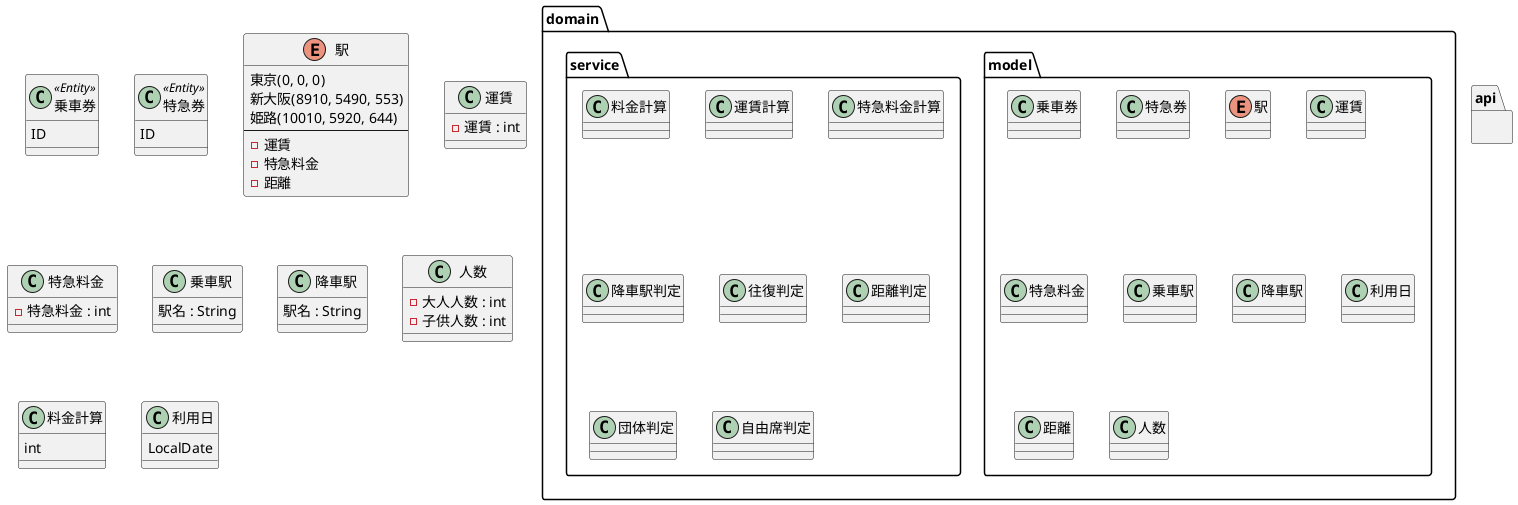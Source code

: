 @startuml

package domain {
    package model {
        class 乗車券
        class 特急券

        enum 駅
        class 運賃
        class 特急料金
        class 乗車駅
        class 降車駅
        class 利用日
        class 距離
        class 人数
    }

    package service {
        class 料金計算
        class 運賃計算
        class 特急料金計算

        class 降車駅判定
        class 往復判定
        class 距離判定
        class 団体判定
        class 自由席判定
    }
}

package api {
}

class 乗車券 <<Entity>> {
    ID
}
class 特急券 <<Entity>> {
    ID
}
enum 駅 {
    東京(0, 0, 0)
    新大阪(8910, 5490, 553)
    姫路(10010, 5920, 644)
    --
    - 運賃
    - 特急料金
    - 距離
}
class 運賃 {
    - 運賃 : int
}
class 特急料金 {
    - 特急料金 : int
}
class 乗車駅 {
    駅名 : String
}
class 降車駅 {
    駅名 : String
}
class 人数 {
    - 大人人数 : int
    - 子供人数 : int
}
class 料金計算 {
    int
}
class 利用日 {
    LocalDate
}

@enduml